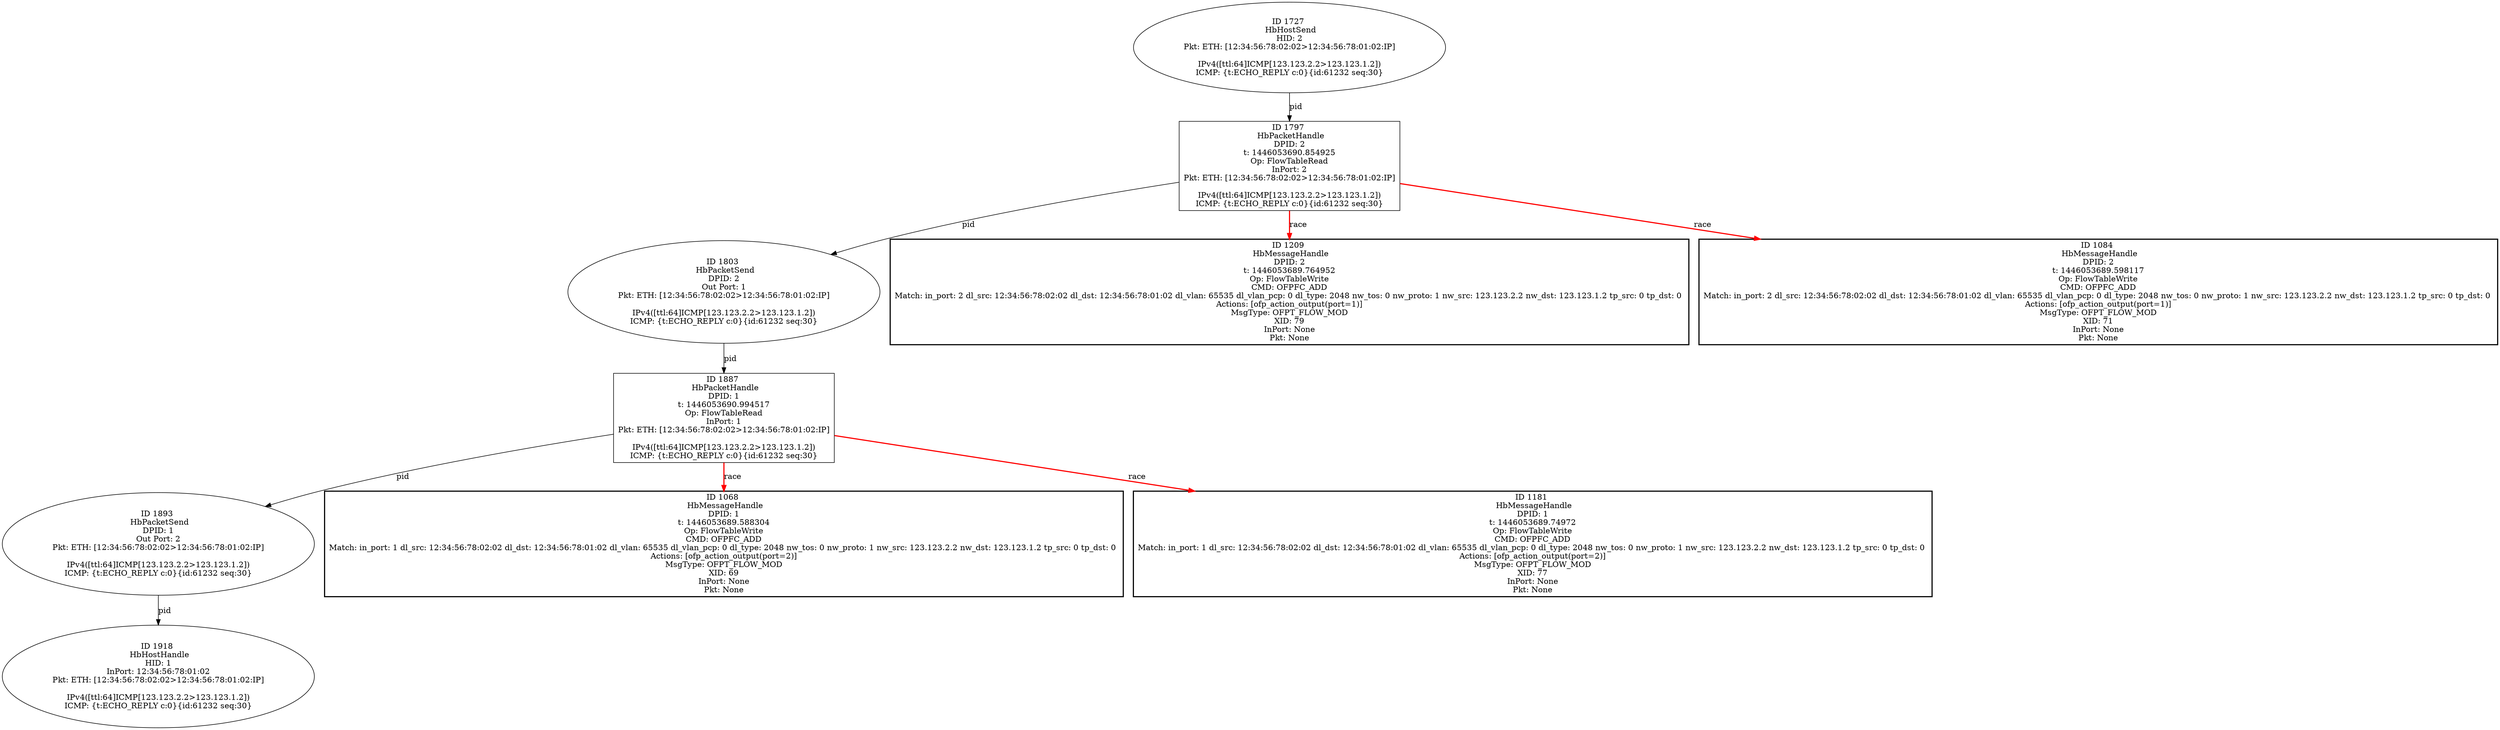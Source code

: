 strict digraph G {
1893 [shape=oval, event=<hb_events.HbPacketSend object at 0x103ec0ad0>, label="ID 1893 
 HbPacketSend
DPID: 1
Out Port: 2
Pkt: ETH: [12:34:56:78:02:02>12:34:56:78:01:02:IP]

IPv4([ttl:64]ICMP[123.123.2.2>123.123.1.2])
ICMP: {t:ECHO_REPLY c:0}{id:61232 seq:30}"];
1803 [shape=oval, event=<hb_events.HbPacketSend object at 0x103dc22d0>, label="ID 1803 
 HbPacketSend
DPID: 2
Out Port: 1
Pkt: ETH: [12:34:56:78:02:02>12:34:56:78:01:02:IP]

IPv4([ttl:64]ICMP[123.123.2.2>123.123.1.2])
ICMP: {t:ECHO_REPLY c:0}{id:61232 seq:30}"];
1068 [shape=box, style=bold, event=<hb_events.HbMessageHandle object at 0x103c27810>, label="ID 1068 
 HbMessageHandle
DPID: 1
t: 1446053689.588304
Op: FlowTableWrite
CMD: OFPFC_ADD
Match: in_port: 1 dl_src: 12:34:56:78:02:02 dl_dst: 12:34:56:78:01:02 dl_vlan: 65535 dl_vlan_pcp: 0 dl_type: 2048 nw_tos: 0 nw_proto: 1 nw_src: 123.123.2.2 nw_dst: 123.123.1.2 tp_src: 0 tp_dst: 0 
Actions: [ofp_action_output(port=2)]
MsgType: OFPT_FLOW_MOD
XID: 69
InPort: None
Pkt: None"];
1797 [shape=box, event=<hb_events.HbPacketHandle object at 0x103e8de10>, label="ID 1797 
 HbPacketHandle
DPID: 2
t: 1446053690.854925
Op: FlowTableRead
InPort: 2
Pkt: ETH: [12:34:56:78:02:02>12:34:56:78:01:02:IP]

IPv4([ttl:64]ICMP[123.123.2.2>123.123.1.2])
ICMP: {t:ECHO_REPLY c:0}{id:61232 seq:30}"];
1209 [shape=box, style=bold, event=<hb_events.HbMessageHandle object at 0x103cb4850>, label="ID 1209 
 HbMessageHandle
DPID: 2
t: 1446053689.764952
Op: FlowTableWrite
CMD: OFPFC_ADD
Match: in_port: 2 dl_src: 12:34:56:78:02:02 dl_dst: 12:34:56:78:01:02 dl_vlan: 65535 dl_vlan_pcp: 0 dl_type: 2048 nw_tos: 0 nw_proto: 1 nw_src: 123.123.2.2 nw_dst: 123.123.1.2 tp_src: 0 tp_dst: 0 
Actions: [ofp_action_output(port=1)]
MsgType: OFPT_FLOW_MOD
XID: 79
InPort: None
Pkt: None"];
1887 [shape=box, event=<hb_events.HbPacketHandle object at 0x103eb8250>, label="ID 1887 
 HbPacketHandle
DPID: 1
t: 1446053690.994517
Op: FlowTableRead
InPort: 1
Pkt: ETH: [12:34:56:78:02:02>12:34:56:78:01:02:IP]

IPv4([ttl:64]ICMP[123.123.2.2>123.123.1.2])
ICMP: {t:ECHO_REPLY c:0}{id:61232 seq:30}"];
1084 [shape=box, style=bold, event=<hb_events.HbMessageHandle object at 0x103c34ad0>, label="ID 1084 
 HbMessageHandle
DPID: 2
t: 1446053689.598117
Op: FlowTableWrite
CMD: OFPFC_ADD
Match: in_port: 2 dl_src: 12:34:56:78:02:02 dl_dst: 12:34:56:78:01:02 dl_vlan: 65535 dl_vlan_pcp: 0 dl_type: 2048 nw_tos: 0 nw_proto: 1 nw_src: 123.123.2.2 nw_dst: 123.123.1.2 tp_src: 0 tp_dst: 0 
Actions: [ofp_action_output(port=1)]
MsgType: OFPT_FLOW_MOD
XID: 71
InPort: None
Pkt: None"];
1181 [shape=box, style=bold, event=<hb_events.HbMessageHandle object at 0x103bee0d0>, label="ID 1181 
 HbMessageHandle
DPID: 1
t: 1446053689.74972
Op: FlowTableWrite
CMD: OFPFC_ADD
Match: in_port: 1 dl_src: 12:34:56:78:02:02 dl_dst: 12:34:56:78:01:02 dl_vlan: 65535 dl_vlan_pcp: 0 dl_type: 2048 nw_tos: 0 nw_proto: 1 nw_src: 123.123.2.2 nw_dst: 123.123.1.2 tp_src: 0 tp_dst: 0 
Actions: [ofp_action_output(port=2)]
MsgType: OFPT_FLOW_MOD
XID: 77
InPort: None
Pkt: None"];
1918 [shape=oval, event=<hb_events.HbHostHandle object at 0x103ed3790>, label="ID 1918 
 HbHostHandle
HID: 1
InPort: 12:34:56:78:01:02
Pkt: ETH: [12:34:56:78:02:02>12:34:56:78:01:02:IP]

IPv4([ttl:64]ICMP[123.123.2.2>123.123.1.2])
ICMP: {t:ECHO_REPLY c:0}{id:61232 seq:30}"];
1727 [shape=oval, event=<hb_events.HbHostSend object at 0x103d95b90>, label="ID 1727 
 HbHostSend
HID: 2
Pkt: ETH: [12:34:56:78:02:02>12:34:56:78:01:02:IP]

IPv4([ttl:64]ICMP[123.123.2.2>123.123.1.2])
ICMP: {t:ECHO_REPLY c:0}{id:61232 seq:30}"];
1893 -> 1918  [rel=pid, label=pid];
1803 -> 1887  [rel=pid, label=pid];
1797 -> 1209  [harmful=True, color=red, style=bold, rel=race, label=race];
1797 -> 1803  [rel=pid, label=pid];
1797 -> 1084  [harmful=True, color=red, style=bold, rel=race, label=race];
1887 -> 1068  [harmful=True, color=red, style=bold, rel=race, label=race];
1887 -> 1893  [rel=pid, label=pid];
1887 -> 1181  [harmful=True, color=red, style=bold, rel=race, label=race];
1727 -> 1797  [rel=pid, label=pid];
}
